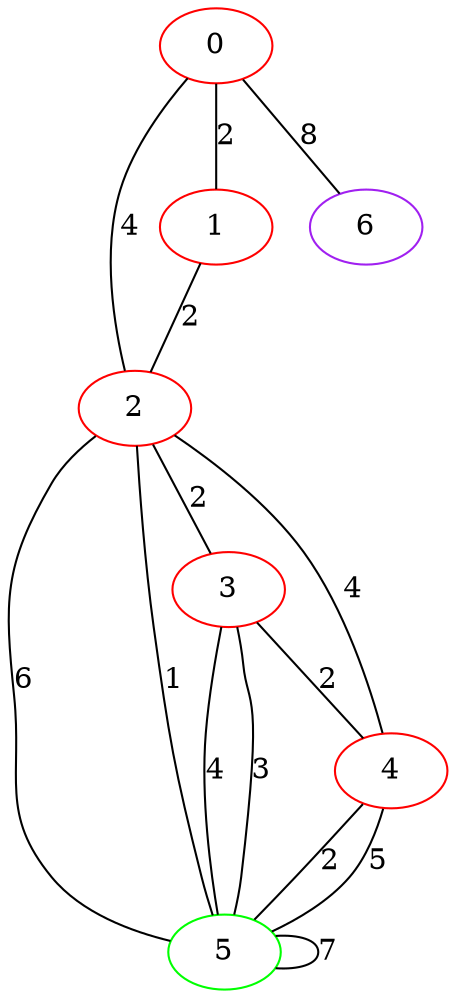 graph "" {
0 [color=red, weight=1];
1 [color=red, weight=1];
2 [color=red, weight=1];
3 [color=red, weight=1];
4 [color=red, weight=1];
5 [color=green, weight=2];
6 [color=purple, weight=4];
0 -- 1  [key=0, label=2];
0 -- 2  [key=0, label=4];
0 -- 6  [key=0, label=8];
1 -- 2  [key=0, label=2];
2 -- 3  [key=0, label=2];
2 -- 4  [key=0, label=4];
2 -- 5  [key=0, label=6];
2 -- 5  [key=1, label=1];
3 -- 4  [key=0, label=2];
3 -- 5  [key=0, label=4];
3 -- 5  [key=1, label=3];
4 -- 5  [key=0, label=2];
4 -- 5  [key=1, label=5];
5 -- 5  [key=0, label=7];
}
